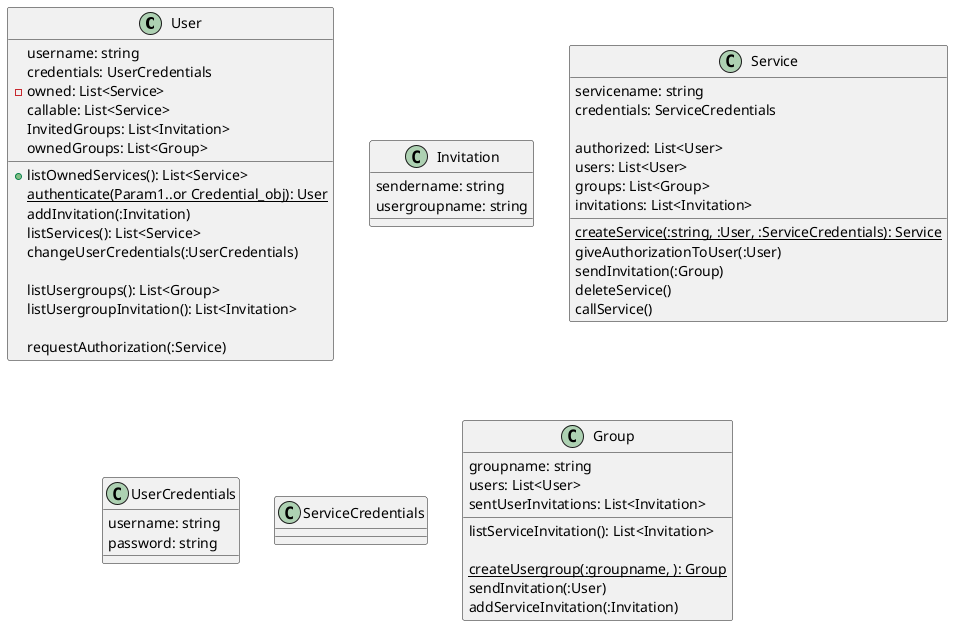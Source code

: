 @startuml

class User{

    username: string
    credentials: UserCredentials
    -owned: List<Service>
    callable: List<Service>
    InvitedGroups: List<Invitation>
    ownedGroups: List<Group>
    
    +listOwnedServices(): List<Service>
    {static}authenticate(Param1..or Credential_obj): User
    addInvitation(:Invitation)
    listServices(): List<Service>
    changeUserCredentials(:UserCredentials)

    listUsergroups(): List<Group>
    listUsergroupInvitation(): List<Invitation>

    requestAuthorization(:Service)
}

class Invitation{

    sendername: string
    usergroupname: string

}

class Service{

    servicename: string
    credentials: ServiceCredentials
    
    {static}createService(:string, :User, :ServiceCredentials): Service
    authorized: List<User>
    users: List<User>
    groups: List<Group>
    invitations: List<Invitation>

    giveAuthorizationToUser(:User)
    sendInvitation(:Group)
    
    deleteService()
    callService()

    
}

class UserCredentials{

    username: string
    password: string
    
}

class ServiceCredentials{
    
    

}

class Group{
    groupname: string
    users: List<User>
    sentUserInvitations: List<Invitation>
    listServiceInvitation(): List<Invitation>

    {static}createUsergroup(:groupname, ): Group
    sendInvitation(:User)
    addServiceInvitation(:Invitation)
}

@enduml